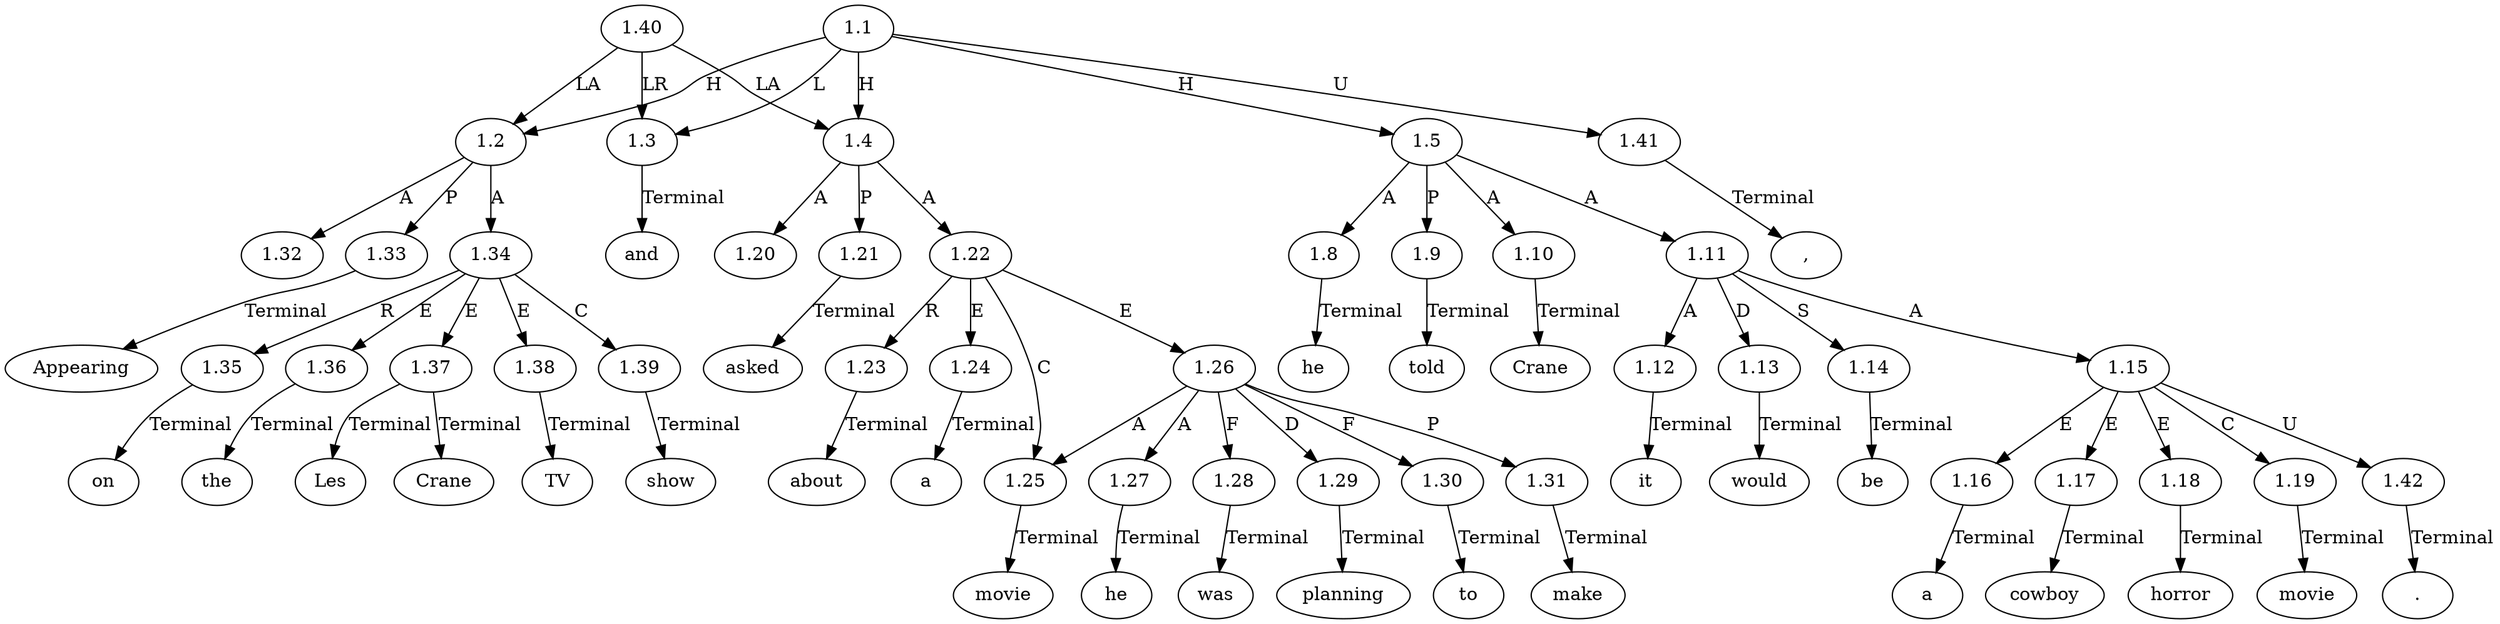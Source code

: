 // Graph
digraph {
	0.1 [label=Appearing ordering=out]
	0.10 [label=about ordering=out]
	0.11 [label=a ordering=out]
	0.12 [label=movie ordering=out]
	0.13 [label=he ordering=out]
	0.14 [label=was ordering=out]
	0.15 [label=planning ordering=out]
	0.16 [label=to ordering=out]
	0.17 [label=make ordering=out]
	0.18 [label="," ordering=out]
	0.19 [label=he ordering=out]
	0.2 [label=on ordering=out]
	0.20 [label=told ordering=out]
	0.21 [label=Crane ordering=out]
	0.22 [label=it ordering=out]
	0.23 [label=would ordering=out]
	0.24 [label=be ordering=out]
	0.25 [label=a ordering=out]
	0.26 [label=cowboy ordering=out]
	0.27 [label=horror ordering=out]
	0.28 [label=movie ordering=out]
	0.29 [label="." ordering=out]
	0.3 [label=the ordering=out]
	0.4 [label=Les ordering=out]
	0.5 [label=Crane ordering=out]
	0.6 [label=TV ordering=out]
	0.7 [label=show ordering=out]
	0.8 [label=and ordering=out]
	0.9 [label=asked ordering=out]
	1.1 [label=1.1 ordering=out]
	1.2 [label=1.2 ordering=out]
	1.3 [label=1.3 ordering=out]
	1.4 [label=1.4 ordering=out]
	1.5 [label=1.5 ordering=out]
	1.8 [label=1.8 ordering=out]
	1.9 [label=1.9 ordering=out]
	1.10 [label=1.10 ordering=out]
	1.11 [label=1.11 ordering=out]
	1.12 [label=1.12 ordering=out]
	1.13 [label=1.13 ordering=out]
	1.14 [label=1.14 ordering=out]
	1.15 [label=1.15 ordering=out]
	1.16 [label=1.16 ordering=out]
	1.17 [label=1.17 ordering=out]
	1.18 [label=1.18 ordering=out]
	1.19 [label=1.19 ordering=out]
	1.20 [label=1.20 ordering=out]
	1.21 [label=1.21 ordering=out]
	1.22 [label=1.22 ordering=out]
	1.23 [label=1.23 ordering=out]
	1.24 [label=1.24 ordering=out]
	1.25 [label=1.25 ordering=out]
	1.26 [label=1.26 ordering=out]
	1.27 [label=1.27 ordering=out]
	1.28 [label=1.28 ordering=out]
	1.29 [label=1.29 ordering=out]
	1.30 [label=1.30 ordering=out]
	1.31 [label=1.31 ordering=out]
	1.32 [label=1.32 ordering=out]
	1.33 [label=1.33 ordering=out]
	1.34 [label=1.34 ordering=out]
	1.35 [label=1.35 ordering=out]
	1.36 [label=1.36 ordering=out]
	1.37 [label=1.37 ordering=out]
	1.38 [label=1.38 ordering=out]
	1.39 [label=1.39 ordering=out]
	1.40 [label=1.40 ordering=out]
	1.41 [label=1.41 ordering=out]
	1.42 [label=1.42 ordering=out]
	1.1 -> 1.2 [label=H ordering=out]
	1.1 -> 1.3 [label=L ordering=out]
	1.1 -> 1.4 [label=H ordering=out]
	1.1 -> 1.5 [label=H ordering=out]
	1.1 -> 1.41 [label=U ordering=out]
	1.2 -> 1.32 [label=A ordering=out]
	1.2 -> 1.33 [label=P ordering=out]
	1.2 -> 1.34 [label=A ordering=out]
	1.3 -> 0.8 [label=Terminal ordering=out]
	1.4 -> 1.20 [label=A ordering=out]
	1.4 -> 1.21 [label=P ordering=out]
	1.4 -> 1.22 [label=A ordering=out]
	1.5 -> 1.8 [label=A ordering=out]
	1.5 -> 1.9 [label=P ordering=out]
	1.5 -> 1.10 [label=A ordering=out]
	1.5 -> 1.11 [label=A ordering=out]
	1.8 -> 0.19 [label=Terminal ordering=out]
	1.9 -> 0.20 [label=Terminal ordering=out]
	1.10 -> 0.21 [label=Terminal ordering=out]
	1.11 -> 1.12 [label=A ordering=out]
	1.11 -> 1.13 [label=D ordering=out]
	1.11 -> 1.14 [label=S ordering=out]
	1.11 -> 1.15 [label=A ordering=out]
	1.12 -> 0.22 [label=Terminal ordering=out]
	1.13 -> 0.23 [label=Terminal ordering=out]
	1.14 -> 0.24 [label=Terminal ordering=out]
	1.15 -> 1.16 [label=E ordering=out]
	1.15 -> 1.17 [label=E ordering=out]
	1.15 -> 1.18 [label=E ordering=out]
	1.15 -> 1.19 [label=C ordering=out]
	1.15 -> 1.42 [label=U ordering=out]
	1.16 -> 0.25 [label=Terminal ordering=out]
	1.17 -> 0.26 [label=Terminal ordering=out]
	1.18 -> 0.27 [label=Terminal ordering=out]
	1.19 -> 0.28 [label=Terminal ordering=out]
	1.21 -> 0.9 [label=Terminal ordering=out]
	1.22 -> 1.23 [label=R ordering=out]
	1.22 -> 1.24 [label=E ordering=out]
	1.22 -> 1.25 [label=C ordering=out]
	1.22 -> 1.26 [label=E ordering=out]
	1.23 -> 0.10 [label=Terminal ordering=out]
	1.24 -> 0.11 [label=Terminal ordering=out]
	1.25 -> 0.12 [label=Terminal ordering=out]
	1.26 -> 1.25 [label=A ordering=out]
	1.26 -> 1.27 [label=A ordering=out]
	1.26 -> 1.28 [label=F ordering=out]
	1.26 -> 1.29 [label=D ordering=out]
	1.26 -> 1.30 [label=F ordering=out]
	1.26 -> 1.31 [label=P ordering=out]
	1.27 -> 0.13 [label=Terminal ordering=out]
	1.28 -> 0.14 [label=Terminal ordering=out]
	1.29 -> 0.15 [label=Terminal ordering=out]
	1.30 -> 0.16 [label=Terminal ordering=out]
	1.31 -> 0.17 [label=Terminal ordering=out]
	1.33 -> 0.1 [label=Terminal ordering=out]
	1.34 -> 1.35 [label=R ordering=out]
	1.34 -> 1.36 [label=E ordering=out]
	1.34 -> 1.37 [label=E ordering=out]
	1.34 -> 1.38 [label=E ordering=out]
	1.34 -> 1.39 [label=C ordering=out]
	1.35 -> 0.2 [label=Terminal ordering=out]
	1.36 -> 0.3 [label=Terminal ordering=out]
	1.37 -> 0.4 [label=Terminal ordering=out]
	1.37 -> 0.5 [label=Terminal ordering=out]
	1.38 -> 0.6 [label=Terminal ordering=out]
	1.39 -> 0.7 [label=Terminal ordering=out]
	1.40 -> 1.2 [label=LA ordering=out]
	1.40 -> 1.3 [label=LR ordering=out]
	1.40 -> 1.4 [label=LA ordering=out]
	1.41 -> 0.18 [label=Terminal ordering=out]
	1.42 -> 0.29 [label=Terminal ordering=out]
}
